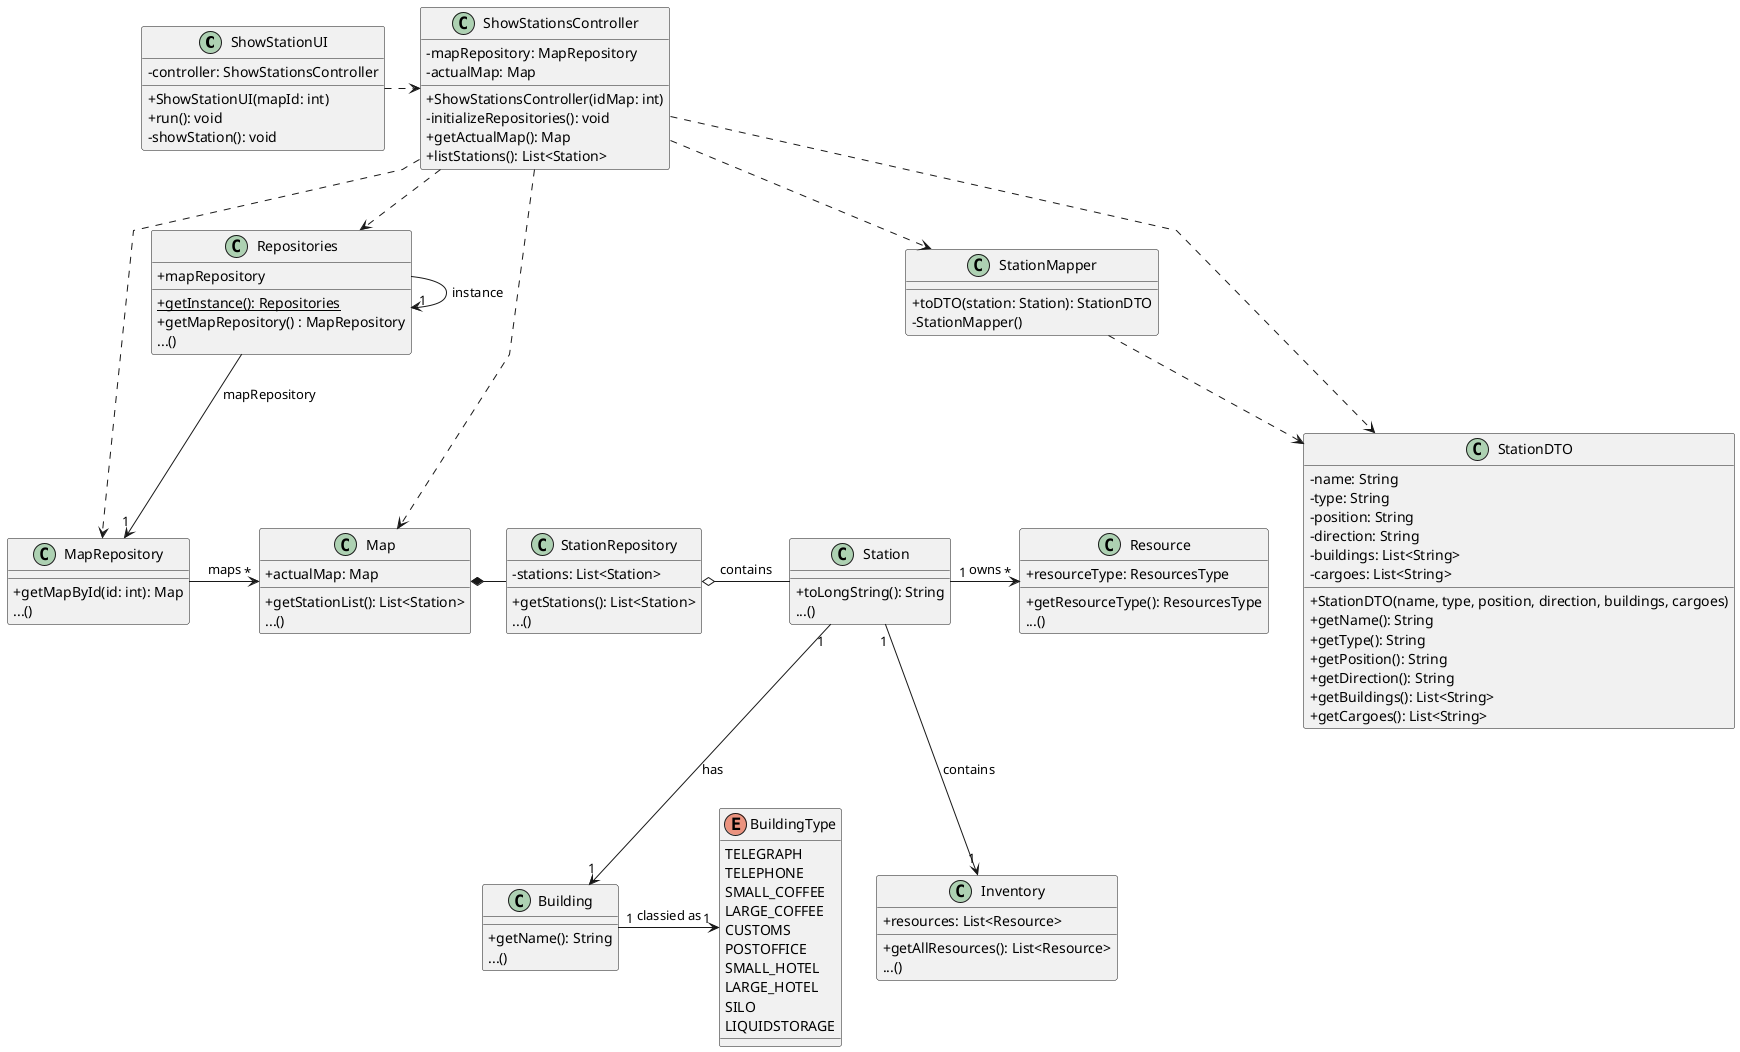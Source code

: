 @startuml

skinparam packageStyle rectangle
skinparam shadowing false
skinparam linetype polyline

skinparam classAttributeIconSize 0

class ShowStationUI {
    - controller: ShowStationsController
    + ShowStationUI(mapId: int)
    + run(): void
    - showStation(): void
}

class ShowStationsController {
    - mapRepository: MapRepository
    - actualMap: Map
    + ShowStationsController(idMap: int)
    - initializeRepositories(): void
    + getActualMap(): Map
    + listStations(): List<Station>
}

class Map {
   + actualMap: Map
   + getStationList(): List<Station>
   ...()
}

class StationRepository{
    + getStations(): List<Station>
    - stations: List<Station>
    ...()
}

class MapRepository {
    + getMapById(id: int): Map
    ...()
}

class Repositories {
    + mapRepository
    + {static} getInstance(): Repositories
    + getMapRepository() : MapRepository
    ...()
}

class Station {
    + toLongString(): String
    ...()
}

class Inventory {
    + getAllResources(): List<Resource>
    + resources: List<Resource>
    ...()
}

class Resource {
    + getResourceType(): ResourcesType
    + resourceType: ResourcesType
    ...()
}

class Building {
    + getName(): String
    ...()
}

enum BuildingType {
    TELEGRAPH
    TELEPHONE
    SMALL_COFFEE
    LARGE_COFFEE
    CUSTOMS
    POSTOFFICE
    SMALL_HOTEL
    LARGE_HOTEL
    SILO
    LIQUIDSTORAGE
}

class StationDTO {
    - name: String
    - type: String
    - position: String
    - direction: String
    - buildings: List<String>
    - cargoes: List<String>
    + StationDTO(name, type, position, direction, buildings, cargoes)
    + getName(): String
    + getType(): String
    + getPosition(): String
    + getDirection(): String
    + getBuildings(): List<String>
    + getCargoes(): List<String>
}

class StationMapper {
    + toDTO(station: Station): StationDTO
    - StationMapper()
}

ShowStationsController ..> StationMapper
ShowStationsController ..> StationDTO
StationMapper ..> StationDTO

ShowStationUI .> ShowStationsController

ShowStationsController .> Map
ShowStationsController .> MapRepository
ShowStationsController -.> Repositories

Repositories -> "1" Repositories: instance
Repositories --> "1" MapRepository: mapRepository

Map *- StationRepository

MapRepository -> "*" Map: maps

StationRepository o- Station: contains

Station "1" --> "1" Inventory: contains
Station "1" -> "*" Resource: owns
Station "1" --> "1" Building: has

 Building "1" -> "1" BuildingType: classied as

@enduml